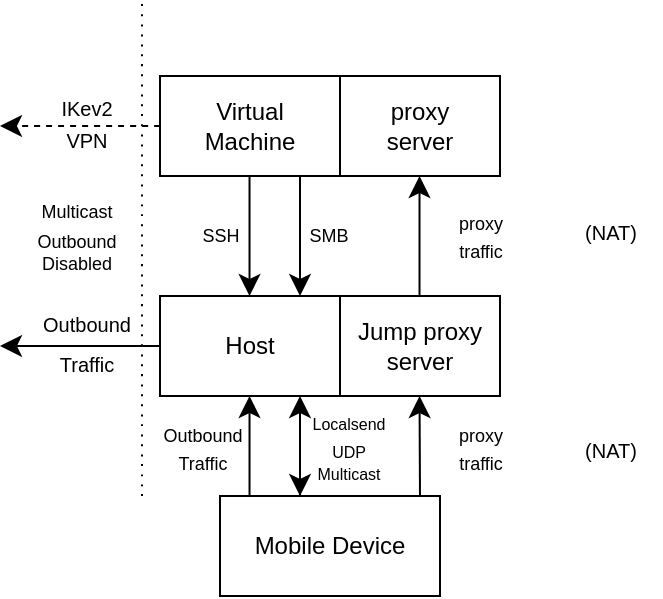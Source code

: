 <mxfile version="26.0.6">
  <diagram name="第 1 页" id="MSsI7Z2nZfwlpvFIC4ls">
    <mxGraphModel dx="808" dy="477" grid="1" gridSize="10" guides="1" tooltips="1" connect="1" arrows="1" fold="1" page="1" pageScale="1" pageWidth="3300" pageHeight="4681" math="0" shadow="0">
      <root>
        <mxCell id="0" />
        <mxCell id="1" parent="0" />
        <mxCell id="ChMEIdHqT90etbKh0N7N-40" value="" style="endArrow=none;dashed=1;html=1;dashPattern=1 4;strokeWidth=1;rounded=0;fontSize=12;startSize=8;endSize=8;curved=1;" edge="1" parent="1">
          <mxGeometry width="50" height="50" relative="1" as="geometry">
            <mxPoint x="341" y="520" as="sourcePoint" />
            <mxPoint x="341" y="273" as="targetPoint" />
          </mxGeometry>
        </mxCell>
        <mxCell id="ChMEIdHqT90etbKh0N7N-3" style="edgeStyle=none;curved=1;rounded=0;orthogonalLoop=1;jettySize=auto;html=1;exitX=0;exitY=0.5;exitDx=0;exitDy=0;fontSize=12;startSize=8;endSize=8;" edge="1" parent="1" source="ChMEIdHqT90etbKh0N7N-2">
          <mxGeometry relative="1" as="geometry">
            <mxPoint x="270" y="445" as="targetPoint" />
          </mxGeometry>
        </mxCell>
        <mxCell id="ChMEIdHqT90etbKh0N7N-2" value="Host" style="rounded=0;whiteSpace=wrap;html=1;" vertex="1" parent="1">
          <mxGeometry x="350" y="420" width="90" height="50" as="geometry" />
        </mxCell>
        <mxCell id="ChMEIdHqT90etbKh0N7N-6" value="Jump proxy server" style="rounded=0;whiteSpace=wrap;html=1;" vertex="1" parent="1">
          <mxGeometry x="440" y="420" width="80" height="50" as="geometry" />
        </mxCell>
        <mxCell id="ChMEIdHqT90etbKh0N7N-9" style="edgeStyle=none;curved=1;rounded=0;orthogonalLoop=1;jettySize=auto;html=1;entryX=0.5;entryY=1;entryDx=0;entryDy=0;fontSize=12;startSize=8;endSize=8;" edge="1" parent="1">
          <mxGeometry relative="1" as="geometry">
            <mxPoint x="394.76" y="530" as="sourcePoint" />
            <mxPoint x="394.76" y="470" as="targetPoint" />
          </mxGeometry>
        </mxCell>
        <mxCell id="ChMEIdHqT90etbKh0N7N-10" value="&lt;font size=&quot;1&quot;&gt;(NAT)&lt;/font&gt;" style="text;html=1;align=center;verticalAlign=middle;resizable=0;points=[];autosize=1;strokeColor=none;fillColor=none;fontSize=16;" vertex="1" parent="1">
          <mxGeometry x="550" y="480" width="50" height="30" as="geometry" />
        </mxCell>
        <mxCell id="ChMEIdHqT90etbKh0N7N-12" style="edgeStyle=none;curved=1;rounded=0;orthogonalLoop=1;jettySize=auto;html=1;entryX=0.5;entryY=1;entryDx=0;entryDy=0;fontSize=12;startSize=8;endSize=8;" edge="1" parent="1">
          <mxGeometry relative="1" as="geometry">
            <mxPoint x="480" y="520" as="sourcePoint" />
            <mxPoint x="479.76" y="470" as="targetPoint" />
          </mxGeometry>
        </mxCell>
        <mxCell id="ChMEIdHqT90etbKh0N7N-27" style="edgeStyle=none;curved=1;rounded=0;orthogonalLoop=1;jettySize=auto;html=1;exitX=0;exitY=0.5;exitDx=0;exitDy=0;fontSize=12;startSize=8;endSize=8;dashed=1;" edge="1" parent="1" source="ChMEIdHqT90etbKh0N7N-13">
          <mxGeometry relative="1" as="geometry">
            <mxPoint x="270" y="335" as="targetPoint" />
          </mxGeometry>
        </mxCell>
        <mxCell id="ChMEIdHqT90etbKh0N7N-13" value="Virtual&lt;div&gt;Machine&lt;/div&gt;" style="rounded=0;whiteSpace=wrap;html=1;" vertex="1" parent="1">
          <mxGeometry x="350" y="310" width="90" height="50" as="geometry" />
        </mxCell>
        <mxCell id="ChMEIdHqT90etbKh0N7N-15" value="proxy&lt;div&gt;server&lt;/div&gt;" style="rounded=0;whiteSpace=wrap;html=1;" vertex="1" parent="1">
          <mxGeometry x="440" y="310" width="80" height="50" as="geometry" />
        </mxCell>
        <mxCell id="ChMEIdHqT90etbKh0N7N-16" style="edgeStyle=none;curved=1;rounded=0;orthogonalLoop=1;jettySize=auto;html=1;entryX=0.5;entryY=1;entryDx=0;entryDy=0;fontSize=12;startSize=8;endSize=8;" edge="1" parent="1">
          <mxGeometry relative="1" as="geometry">
            <mxPoint x="479.76" y="420" as="sourcePoint" />
            <mxPoint x="479.76" y="360" as="targetPoint" />
          </mxGeometry>
        </mxCell>
        <mxCell id="ChMEIdHqT90etbKh0N7N-17" style="edgeStyle=none;curved=1;rounded=0;orthogonalLoop=1;jettySize=auto;html=1;fontSize=12;startSize=8;endSize=8;" edge="1" parent="1">
          <mxGeometry relative="1" as="geometry">
            <mxPoint x="420" y="360" as="sourcePoint" />
            <mxPoint x="420" y="420" as="targetPoint" />
          </mxGeometry>
        </mxCell>
        <mxCell id="ChMEIdHqT90etbKh0N7N-18" style="edgeStyle=none;curved=1;rounded=0;orthogonalLoop=1;jettySize=auto;html=1;fontSize=12;startSize=8;endSize=8;" edge="1" parent="1">
          <mxGeometry relative="1" as="geometry">
            <mxPoint x="394.76" y="360" as="sourcePoint" />
            <mxPoint x="394.76" y="420" as="targetPoint" />
          </mxGeometry>
        </mxCell>
        <mxCell id="ChMEIdHqT90etbKh0N7N-19" value="&lt;font style=&quot;font-size: 9px;&quot;&gt;SSH&lt;/font&gt;" style="text;html=1;align=center;verticalAlign=middle;resizable=0;points=[];autosize=1;strokeColor=none;fillColor=none;fontSize=16;" vertex="1" parent="1">
          <mxGeometry x="360" y="372" width="40" height="30" as="geometry" />
        </mxCell>
        <mxCell id="ChMEIdHqT90etbKh0N7N-20" value="&lt;font style=&quot;font-size: 9px;&quot;&gt;SMB&lt;/font&gt;" style="text;html=1;align=center;verticalAlign=middle;resizable=0;points=[];autosize=1;strokeColor=none;fillColor=none;fontSize=16;" vertex="1" parent="1">
          <mxGeometry x="414" y="372" width="40" height="30" as="geometry" />
        </mxCell>
        <mxCell id="ChMEIdHqT90etbKh0N7N-21" value="&lt;font style=&quot;font-size: 9px; line-height: 60%;&quot;&gt;proxy&lt;/font&gt;&lt;div style=&quot;line-height: 60%;&quot;&gt;&lt;font style=&quot;font-size: 9px; line-height: 60%;&quot;&gt;traffic&lt;/font&gt;&lt;/div&gt;" style="text;html=1;align=center;verticalAlign=middle;resizable=0;points=[];autosize=1;strokeColor=none;fillColor=none;fontSize=16;" vertex="1" parent="1">
          <mxGeometry x="485" y="366" width="50" height="40" as="geometry" />
        </mxCell>
        <mxCell id="ChMEIdHqT90etbKh0N7N-22" value="&lt;font style=&quot;font-size: 9px; line-height: 60%;&quot;&gt;proxy&lt;/font&gt;&lt;div style=&quot;line-height: 60%;&quot;&gt;&lt;font style=&quot;font-size: 9px; line-height: 60%;&quot;&gt;traffic&lt;/font&gt;&lt;/div&gt;" style="text;html=1;align=center;verticalAlign=middle;resizable=0;points=[];autosize=1;strokeColor=none;fillColor=none;fontSize=16;" vertex="1" parent="1">
          <mxGeometry x="485" y="472" width="50" height="40" as="geometry" />
        </mxCell>
        <mxCell id="ChMEIdHqT90etbKh0N7N-24" value="&lt;font size=&quot;1&quot;&gt;(NAT)&lt;/font&gt;" style="text;html=1;align=center;verticalAlign=middle;resizable=0;points=[];autosize=1;strokeColor=none;fillColor=none;fontSize=16;" vertex="1" parent="1">
          <mxGeometry x="550" y="371" width="50" height="30" as="geometry" />
        </mxCell>
        <mxCell id="ChMEIdHqT90etbKh0N7N-25" value="&lt;font style=&quot;font-size: 9px; line-height: 50%;&quot;&gt;Outbound&lt;/font&gt;&lt;div style=&quot;line-height: 50%;&quot;&gt;&lt;font style=&quot;font-size: 9px; line-height: 50%;&quot;&gt;Traffic&lt;/font&gt;&lt;/div&gt;" style="text;html=1;align=center;verticalAlign=middle;resizable=0;points=[];autosize=1;strokeColor=none;fillColor=none;fontSize=16;" vertex="1" parent="1">
          <mxGeometry x="341" y="472" width="60" height="40" as="geometry" />
        </mxCell>
        <mxCell id="ChMEIdHqT90etbKh0N7N-31" style="edgeStyle=none;curved=1;rounded=0;orthogonalLoop=1;jettySize=auto;html=1;entryX=0.5;entryY=1;entryDx=0;entryDy=0;fontSize=12;startSize=8;endSize=8;" edge="1" parent="1">
          <mxGeometry relative="1" as="geometry">
            <mxPoint x="420" y="520" as="sourcePoint" />
            <mxPoint x="420" y="470" as="targetPoint" />
          </mxGeometry>
        </mxCell>
        <mxCell id="ChMEIdHqT90etbKh0N7N-7" value="Mobile Device" style="rounded=0;whiteSpace=wrap;html=1;" vertex="1" parent="1">
          <mxGeometry x="380" y="520" width="110" height="50" as="geometry" />
        </mxCell>
        <mxCell id="ChMEIdHqT90etbKh0N7N-33" value="&lt;font style=&quot;font-size: 8px; line-height: 60%;&quot;&gt;Localsend&lt;/font&gt;&lt;div style=&quot;line-height: 60%;&quot;&gt;&lt;font style=&quot;font-size: 8px; line-height: 60%;&quot;&gt;UDP&lt;/font&gt;&lt;/div&gt;&lt;div style=&quot;line-height: 60%;&quot;&gt;&lt;font style=&quot;font-size: 8px; line-height: 60%;&quot;&gt;Multicast&lt;/font&gt;&lt;/div&gt;" style="text;html=1;align=center;verticalAlign=middle;resizable=0;points=[];autosize=1;strokeColor=none;fillColor=none;fontSize=16;" vertex="1" parent="1">
          <mxGeometry x="414" y="467" width="60" height="50" as="geometry" />
        </mxCell>
        <mxCell id="ChMEIdHqT90etbKh0N7N-34" style="edgeStyle=none;curved=1;rounded=0;orthogonalLoop=1;jettySize=auto;html=1;fontSize=12;startSize=8;endSize=8;exitX=0.411;exitY=0.03;exitDx=0;exitDy=0;exitPerimeter=0;" edge="1" parent="1">
          <mxGeometry relative="1" as="geometry">
            <mxPoint x="420" y="472" as="sourcePoint" />
            <mxPoint x="420" y="520" as="targetPoint" />
          </mxGeometry>
        </mxCell>
        <mxCell id="ChMEIdHqT90etbKh0N7N-36" value="&lt;font style=&quot;font-size: 10px; line-height: 90%;&quot;&gt;IKev2&lt;/font&gt;&lt;div style=&quot;line-height: 90%;&quot;&gt;&lt;font style=&quot;font-size: 10px; line-height: 90%;&quot;&gt;VPN&lt;/font&gt;&lt;/div&gt;" style="text;html=1;align=center;verticalAlign=middle;resizable=0;points=[];autosize=1;strokeColor=none;fillColor=none;fontSize=16;" vertex="1" parent="1">
          <mxGeometry x="288" y="306" width="50" height="50" as="geometry" />
        </mxCell>
        <mxCell id="ChMEIdHqT90etbKh0N7N-37" value="&lt;span style=&quot;font-size: 10px;&quot;&gt;Outbound&lt;/span&gt;&lt;div&gt;&lt;span style=&quot;font-size: 10px;&quot;&gt;Traffic&lt;/span&gt;&lt;/div&gt;" style="text;html=1;align=center;verticalAlign=middle;resizable=0;points=[];autosize=1;strokeColor=none;fillColor=none;fontSize=16;" vertex="1" parent="1">
          <mxGeometry x="278" y="417" width="70" height="50" as="geometry" />
        </mxCell>
        <mxCell id="ChMEIdHqT90etbKh0N7N-42" value="&lt;font style=&quot;font-size: 9px; line-height: 70%;&quot;&gt;Multicast&lt;/font&gt;&lt;div style=&quot;line-height: 70%;&quot;&gt;&lt;font style=&quot;font-size: 9px; line-height: 70%;&quot;&gt;Outbound&lt;/font&gt;&lt;/div&gt;&lt;div style=&quot;line-height: 70%;&quot;&gt;&lt;font style=&quot;font-size: 9px; line-height: 70%;&quot;&gt;Disabled&lt;/font&gt;&lt;/div&gt;" style="text;html=1;align=center;verticalAlign=middle;resizable=0;points=[];autosize=1;strokeColor=none;fillColor=none;fontSize=16;" vertex="1" parent="1">
          <mxGeometry x="278" y="356" width="60" height="60" as="geometry" />
        </mxCell>
      </root>
    </mxGraphModel>
  </diagram>
</mxfile>
